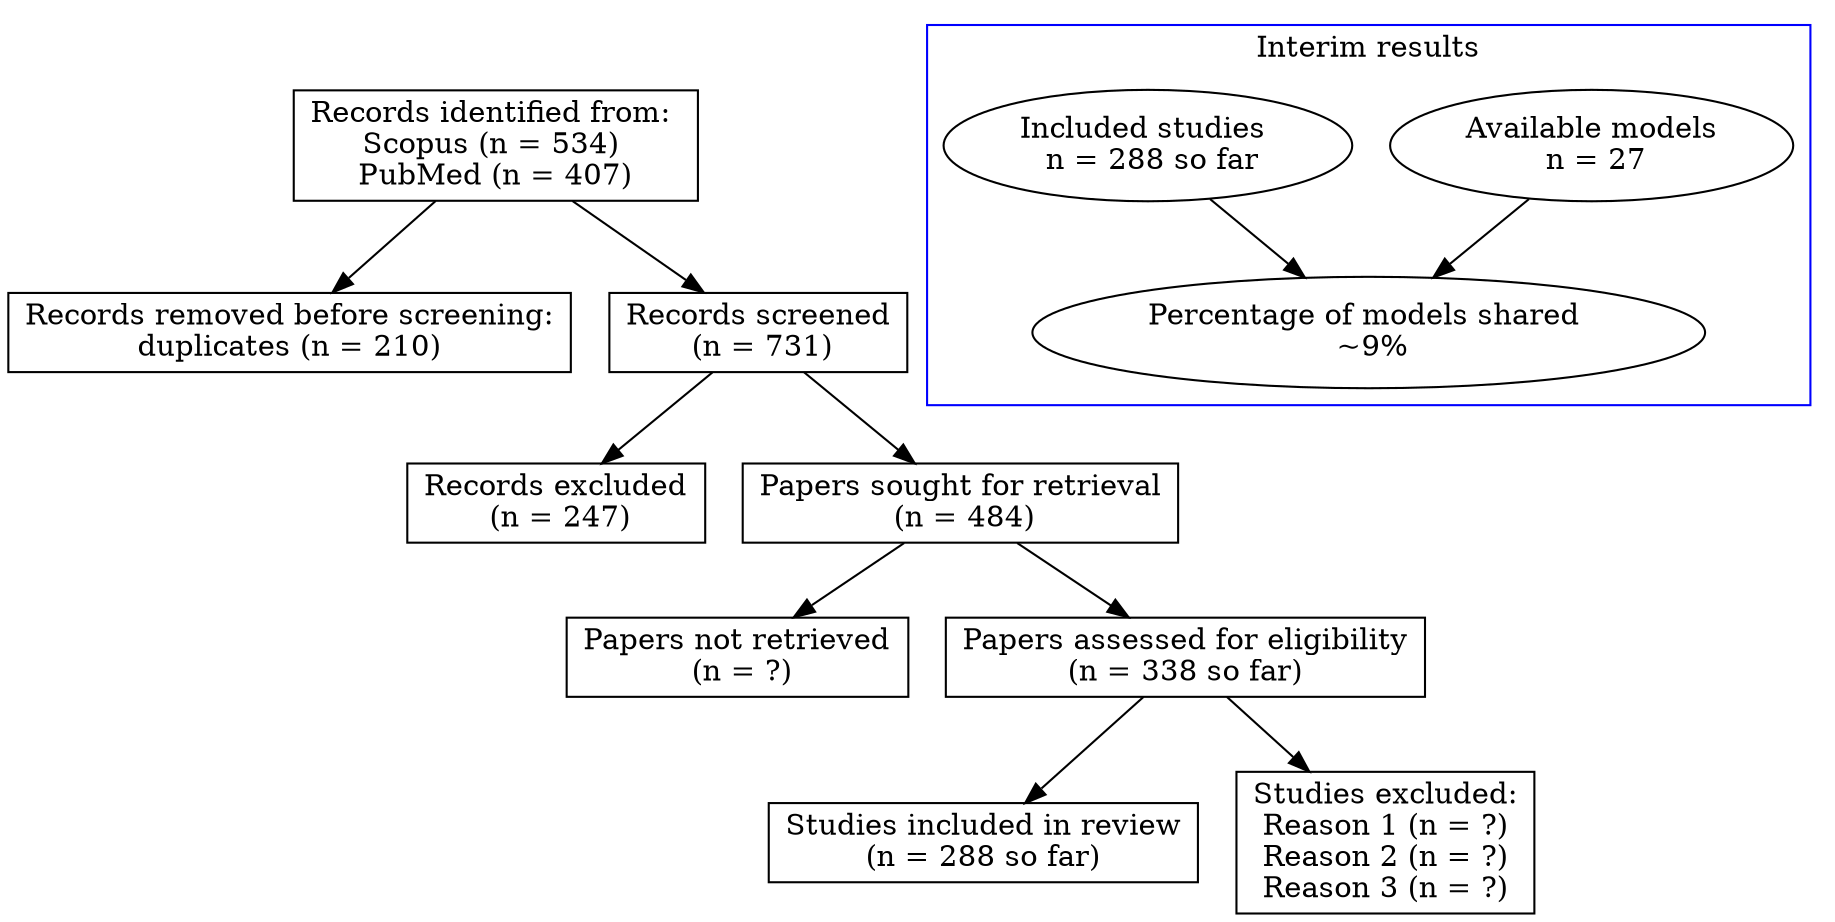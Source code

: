 digraph G {
	fontsize=14
	A [label="Records identified from: 
Scopus (n = 534) 
PubMed (n = 407)" shape=rectangle]
	B [label="Records removed before screening:
duplicates (n = 210)" shape=rectangle]
	C [label="Records screened
 (n = 731)" shape=rectangle]
	D [label="Records excluded
 (n = 247)" shape=rectangle]
	E [label="Papers sought for retrieval
 (n = 484)" shape=rectangle]
	F [label="Papers not retrieved
 (n = ?)" shape=rectangle]
	G [label="Papers assessed for eligibility
(n = 338 so far)" shape=rectangle]
	H [label="Studies included in review
(n = 288 so far)" shape=rectangle]
	I [label="Studies excluded:
Reason 1 (n = ?)
Reason 2 (n = ?)
Reason 3 (n = ?)" shape=rectangle]
	A -> B
	A -> C
	C -> D
	C -> E
	E -> F
	E -> G
	G -> H
	G -> I
	H0 [label="Available models
 n = 27"]
	H1 [label="Included studies 
 n = 288 so far"]
	H2 [label="Percentage of models shared 
 ~9%"]
	subgraph cluster_1 {
		node [style=filled]
		color=blue
		H0 -> H2
		H1 -> H2
		label="Interim results"
	}
}
